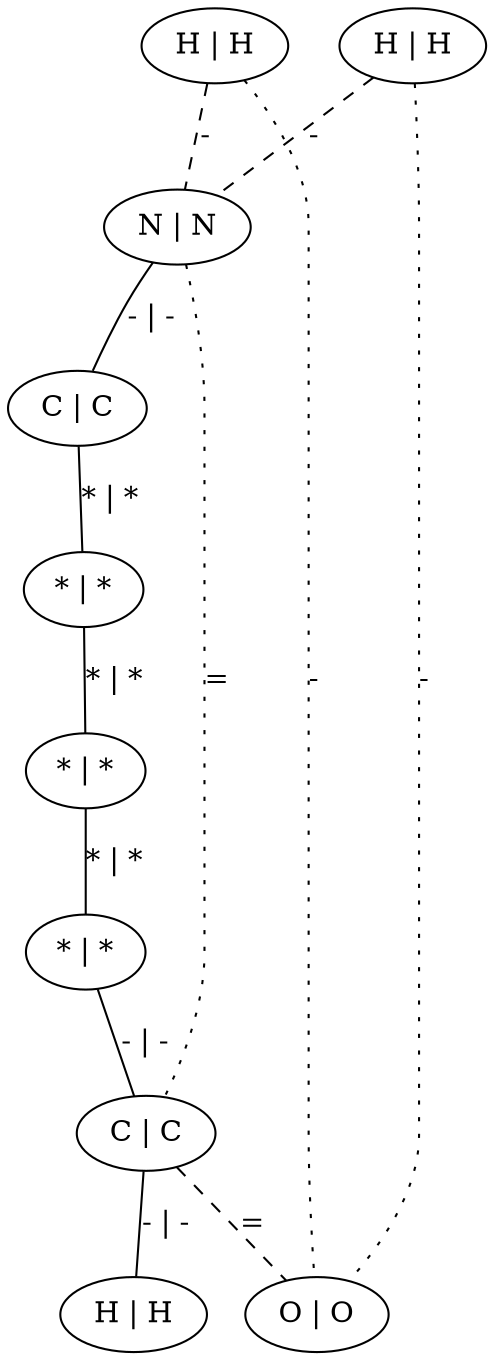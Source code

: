 graph G {
	0 [ label="H | H" ]
	1 [ label="H | H" ]
	2 [ label="N | N" ]
	3 [ label="C | C" ]
	4 [ label="* | *" ]
	5 [ label="* | *" ]
	6 [ label="* | *" ]
	7 [ label="C | C" ]
	8 [ label="H | H" ]
	9 [ label="O | O" ]
	0 -- 2 [ style=dashed label="-" ]
	0 -- 9 [ style=dotted label="-" ]
	1 -- 2 [ style=dashed label="-" ]
	1 -- 9 [ style=dotted label="-" ]
	2 -- 3 [ label="- | -" ]
	2 -- 7 [ style=dotted label="=" ]
	3 -- 4 [ label="* | *" ]
	4 -- 5 [ label="* | *" ]
	5 -- 6 [ label="* | *" ]
	6 -- 7 [ label="- | -" ]
	7 -- 8 [ label="- | -" ]
	7 -- 9 [ style=dashed label="=" ]
}
